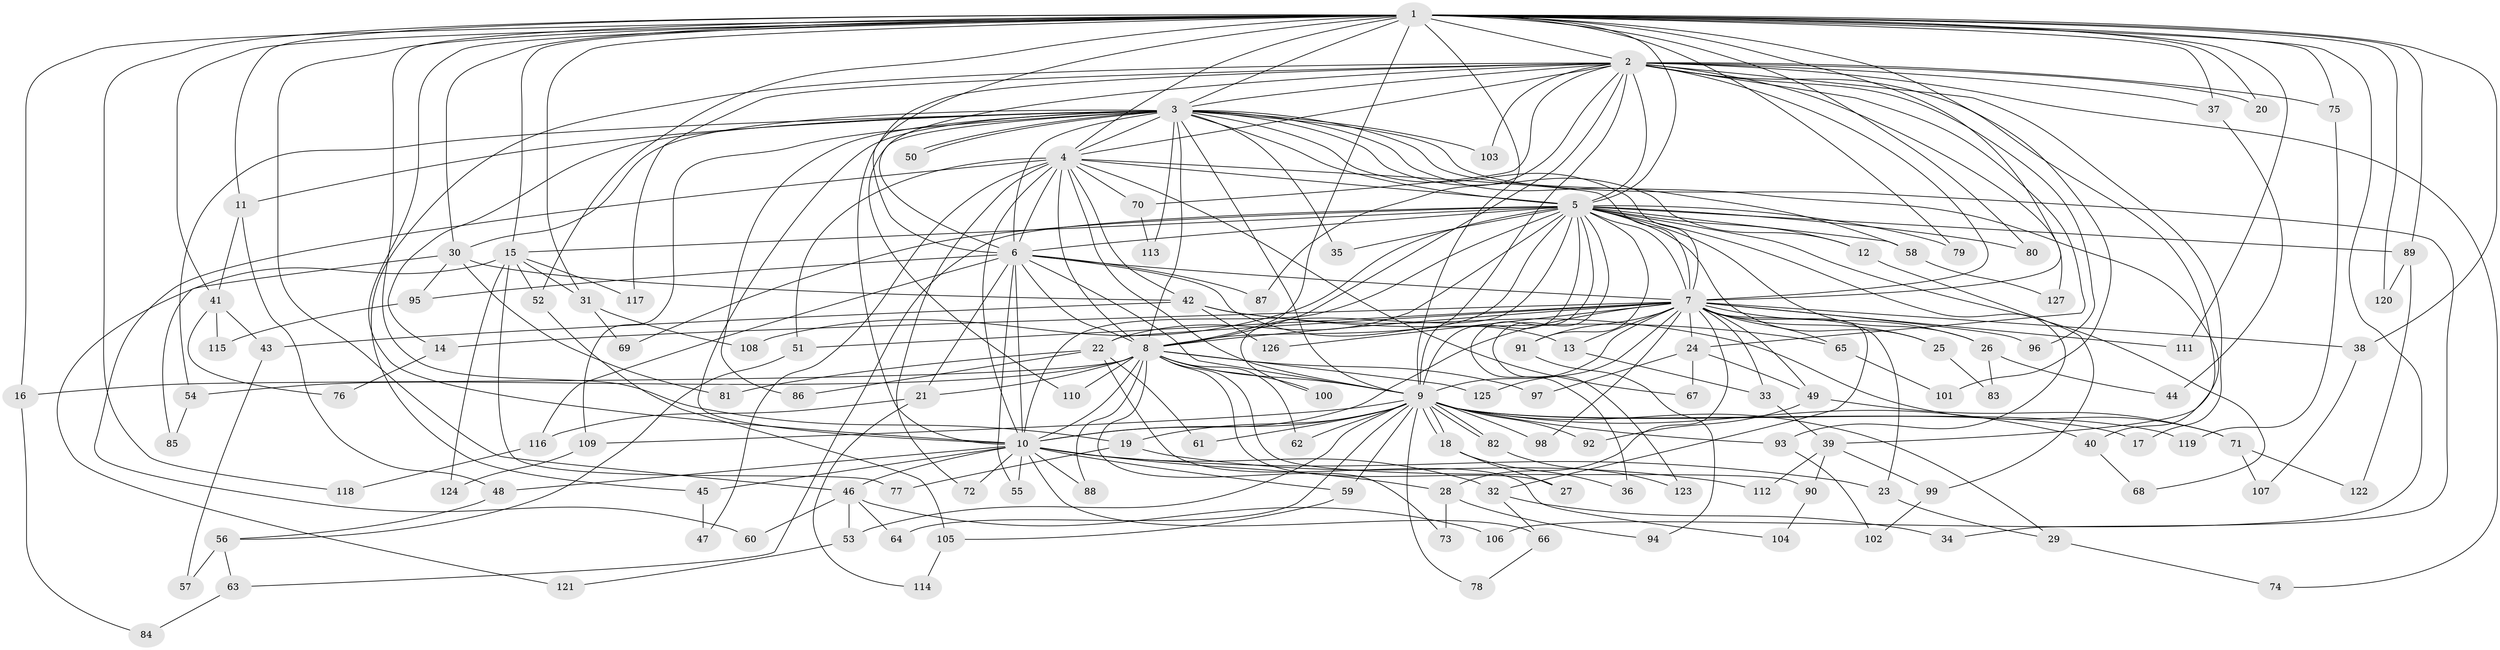 // coarse degree distribution, {26: 0.031746031746031744, 25: 0.031746031746031744, 22: 0.015873015873015872, 13: 0.015873015873015872, 24: 0.015873015873015872, 11: 0.031746031746031744, 16: 0.015873015873015872, 9: 0.015873015873015872, 4: 0.1111111111111111, 3: 0.3492063492063492, 2: 0.3492063492063492, 6: 0.015873015873015872}
// Generated by graph-tools (version 1.1) at 2025/17/03/04/25 18:17:16]
// undirected, 127 vertices, 279 edges
graph export_dot {
graph [start="1"]
  node [color=gray90,style=filled];
  1;
  2;
  3;
  4;
  5;
  6;
  7;
  8;
  9;
  10;
  11;
  12;
  13;
  14;
  15;
  16;
  17;
  18;
  19;
  20;
  21;
  22;
  23;
  24;
  25;
  26;
  27;
  28;
  29;
  30;
  31;
  32;
  33;
  34;
  35;
  36;
  37;
  38;
  39;
  40;
  41;
  42;
  43;
  44;
  45;
  46;
  47;
  48;
  49;
  50;
  51;
  52;
  53;
  54;
  55;
  56;
  57;
  58;
  59;
  60;
  61;
  62;
  63;
  64;
  65;
  66;
  67;
  68;
  69;
  70;
  71;
  72;
  73;
  74;
  75;
  76;
  77;
  78;
  79;
  80;
  81;
  82;
  83;
  84;
  85;
  86;
  87;
  88;
  89;
  90;
  91;
  92;
  93;
  94;
  95;
  96;
  97;
  98;
  99;
  100;
  101;
  102;
  103;
  104;
  105;
  106;
  107;
  108;
  109;
  110;
  111;
  112;
  113;
  114;
  115;
  116;
  117;
  118;
  119;
  120;
  121;
  122;
  123;
  124;
  125;
  126;
  127;
  1 -- 2;
  1 -- 3;
  1 -- 4;
  1 -- 5;
  1 -- 6;
  1 -- 7;
  1 -- 8;
  1 -- 9;
  1 -- 10;
  1 -- 11;
  1 -- 15;
  1 -- 16;
  1 -- 19;
  1 -- 20;
  1 -- 30;
  1 -- 31;
  1 -- 37;
  1 -- 38;
  1 -- 41;
  1 -- 46;
  1 -- 52;
  1 -- 75;
  1 -- 79;
  1 -- 80;
  1 -- 89;
  1 -- 101;
  1 -- 106;
  1 -- 111;
  1 -- 118;
  1 -- 120;
  2 -- 3;
  2 -- 4;
  2 -- 5;
  2 -- 6;
  2 -- 7;
  2 -- 8;
  2 -- 9;
  2 -- 10;
  2 -- 17;
  2 -- 20;
  2 -- 24;
  2 -- 37;
  2 -- 39;
  2 -- 45;
  2 -- 70;
  2 -- 74;
  2 -- 75;
  2 -- 87;
  2 -- 96;
  2 -- 103;
  2 -- 117;
  2 -- 127;
  3 -- 4;
  3 -- 5;
  3 -- 6;
  3 -- 7;
  3 -- 8;
  3 -- 9;
  3 -- 10;
  3 -- 11;
  3 -- 12;
  3 -- 14;
  3 -- 30;
  3 -- 34;
  3 -- 35;
  3 -- 40;
  3 -- 50;
  3 -- 50;
  3 -- 54;
  3 -- 58;
  3 -- 86;
  3 -- 103;
  3 -- 109;
  3 -- 110;
  3 -- 113;
  4 -- 5;
  4 -- 6;
  4 -- 7;
  4 -- 8;
  4 -- 9;
  4 -- 10;
  4 -- 42;
  4 -- 47;
  4 -- 51;
  4 -- 60;
  4 -- 67;
  4 -- 70;
  4 -- 72;
  5 -- 6;
  5 -- 7;
  5 -- 8;
  5 -- 9;
  5 -- 10;
  5 -- 12;
  5 -- 15;
  5 -- 22;
  5 -- 25;
  5 -- 26;
  5 -- 35;
  5 -- 36;
  5 -- 58;
  5 -- 63;
  5 -- 68;
  5 -- 69;
  5 -- 79;
  5 -- 80;
  5 -- 89;
  5 -- 91;
  5 -- 93;
  5 -- 100;
  5 -- 108;
  5 -- 123;
  6 -- 7;
  6 -- 8;
  6 -- 9;
  6 -- 10;
  6 -- 13;
  6 -- 21;
  6 -- 55;
  6 -- 87;
  6 -- 95;
  6 -- 116;
  7 -- 8;
  7 -- 9;
  7 -- 10;
  7 -- 13;
  7 -- 14;
  7 -- 22;
  7 -- 23;
  7 -- 24;
  7 -- 25;
  7 -- 26;
  7 -- 28;
  7 -- 32;
  7 -- 33;
  7 -- 38;
  7 -- 49;
  7 -- 51;
  7 -- 65;
  7 -- 91;
  7 -- 96;
  7 -- 98;
  7 -- 111;
  7 -- 125;
  7 -- 126;
  8 -- 9;
  8 -- 10;
  8 -- 16;
  8 -- 21;
  8 -- 27;
  8 -- 54;
  8 -- 62;
  8 -- 73;
  8 -- 88;
  8 -- 90;
  8 -- 97;
  8 -- 100;
  8 -- 110;
  8 -- 125;
  9 -- 10;
  9 -- 17;
  9 -- 18;
  9 -- 18;
  9 -- 19;
  9 -- 29;
  9 -- 40;
  9 -- 53;
  9 -- 59;
  9 -- 61;
  9 -- 62;
  9 -- 64;
  9 -- 78;
  9 -- 82;
  9 -- 82;
  9 -- 92;
  9 -- 93;
  9 -- 98;
  9 -- 109;
  9 -- 119;
  10 -- 23;
  10 -- 28;
  10 -- 32;
  10 -- 45;
  10 -- 46;
  10 -- 48;
  10 -- 55;
  10 -- 59;
  10 -- 66;
  10 -- 72;
  10 -- 88;
  11 -- 41;
  11 -- 48;
  12 -- 99;
  13 -- 33;
  14 -- 76;
  15 -- 31;
  15 -- 52;
  15 -- 77;
  15 -- 117;
  15 -- 121;
  15 -- 124;
  16 -- 84;
  18 -- 27;
  18 -- 36;
  19 -- 77;
  19 -- 112;
  21 -- 114;
  21 -- 116;
  22 -- 61;
  22 -- 81;
  22 -- 86;
  22 -- 104;
  23 -- 29;
  24 -- 49;
  24 -- 67;
  24 -- 97;
  25 -- 83;
  26 -- 44;
  26 -- 83;
  28 -- 73;
  28 -- 94;
  29 -- 74;
  30 -- 42;
  30 -- 81;
  30 -- 85;
  30 -- 95;
  31 -- 69;
  31 -- 108;
  32 -- 34;
  32 -- 66;
  33 -- 39;
  37 -- 44;
  38 -- 107;
  39 -- 90;
  39 -- 99;
  39 -- 112;
  40 -- 68;
  41 -- 43;
  41 -- 76;
  41 -- 115;
  42 -- 43;
  42 -- 65;
  42 -- 71;
  42 -- 126;
  43 -- 57;
  45 -- 47;
  46 -- 53;
  46 -- 60;
  46 -- 64;
  46 -- 106;
  48 -- 56;
  49 -- 71;
  49 -- 92;
  51 -- 56;
  52 -- 105;
  53 -- 121;
  54 -- 85;
  56 -- 57;
  56 -- 63;
  58 -- 127;
  59 -- 105;
  63 -- 84;
  65 -- 101;
  66 -- 78;
  70 -- 113;
  71 -- 107;
  71 -- 122;
  75 -- 119;
  82 -- 123;
  89 -- 120;
  89 -- 122;
  90 -- 104;
  91 -- 94;
  93 -- 102;
  95 -- 115;
  99 -- 102;
  105 -- 114;
  109 -- 124;
  116 -- 118;
}

